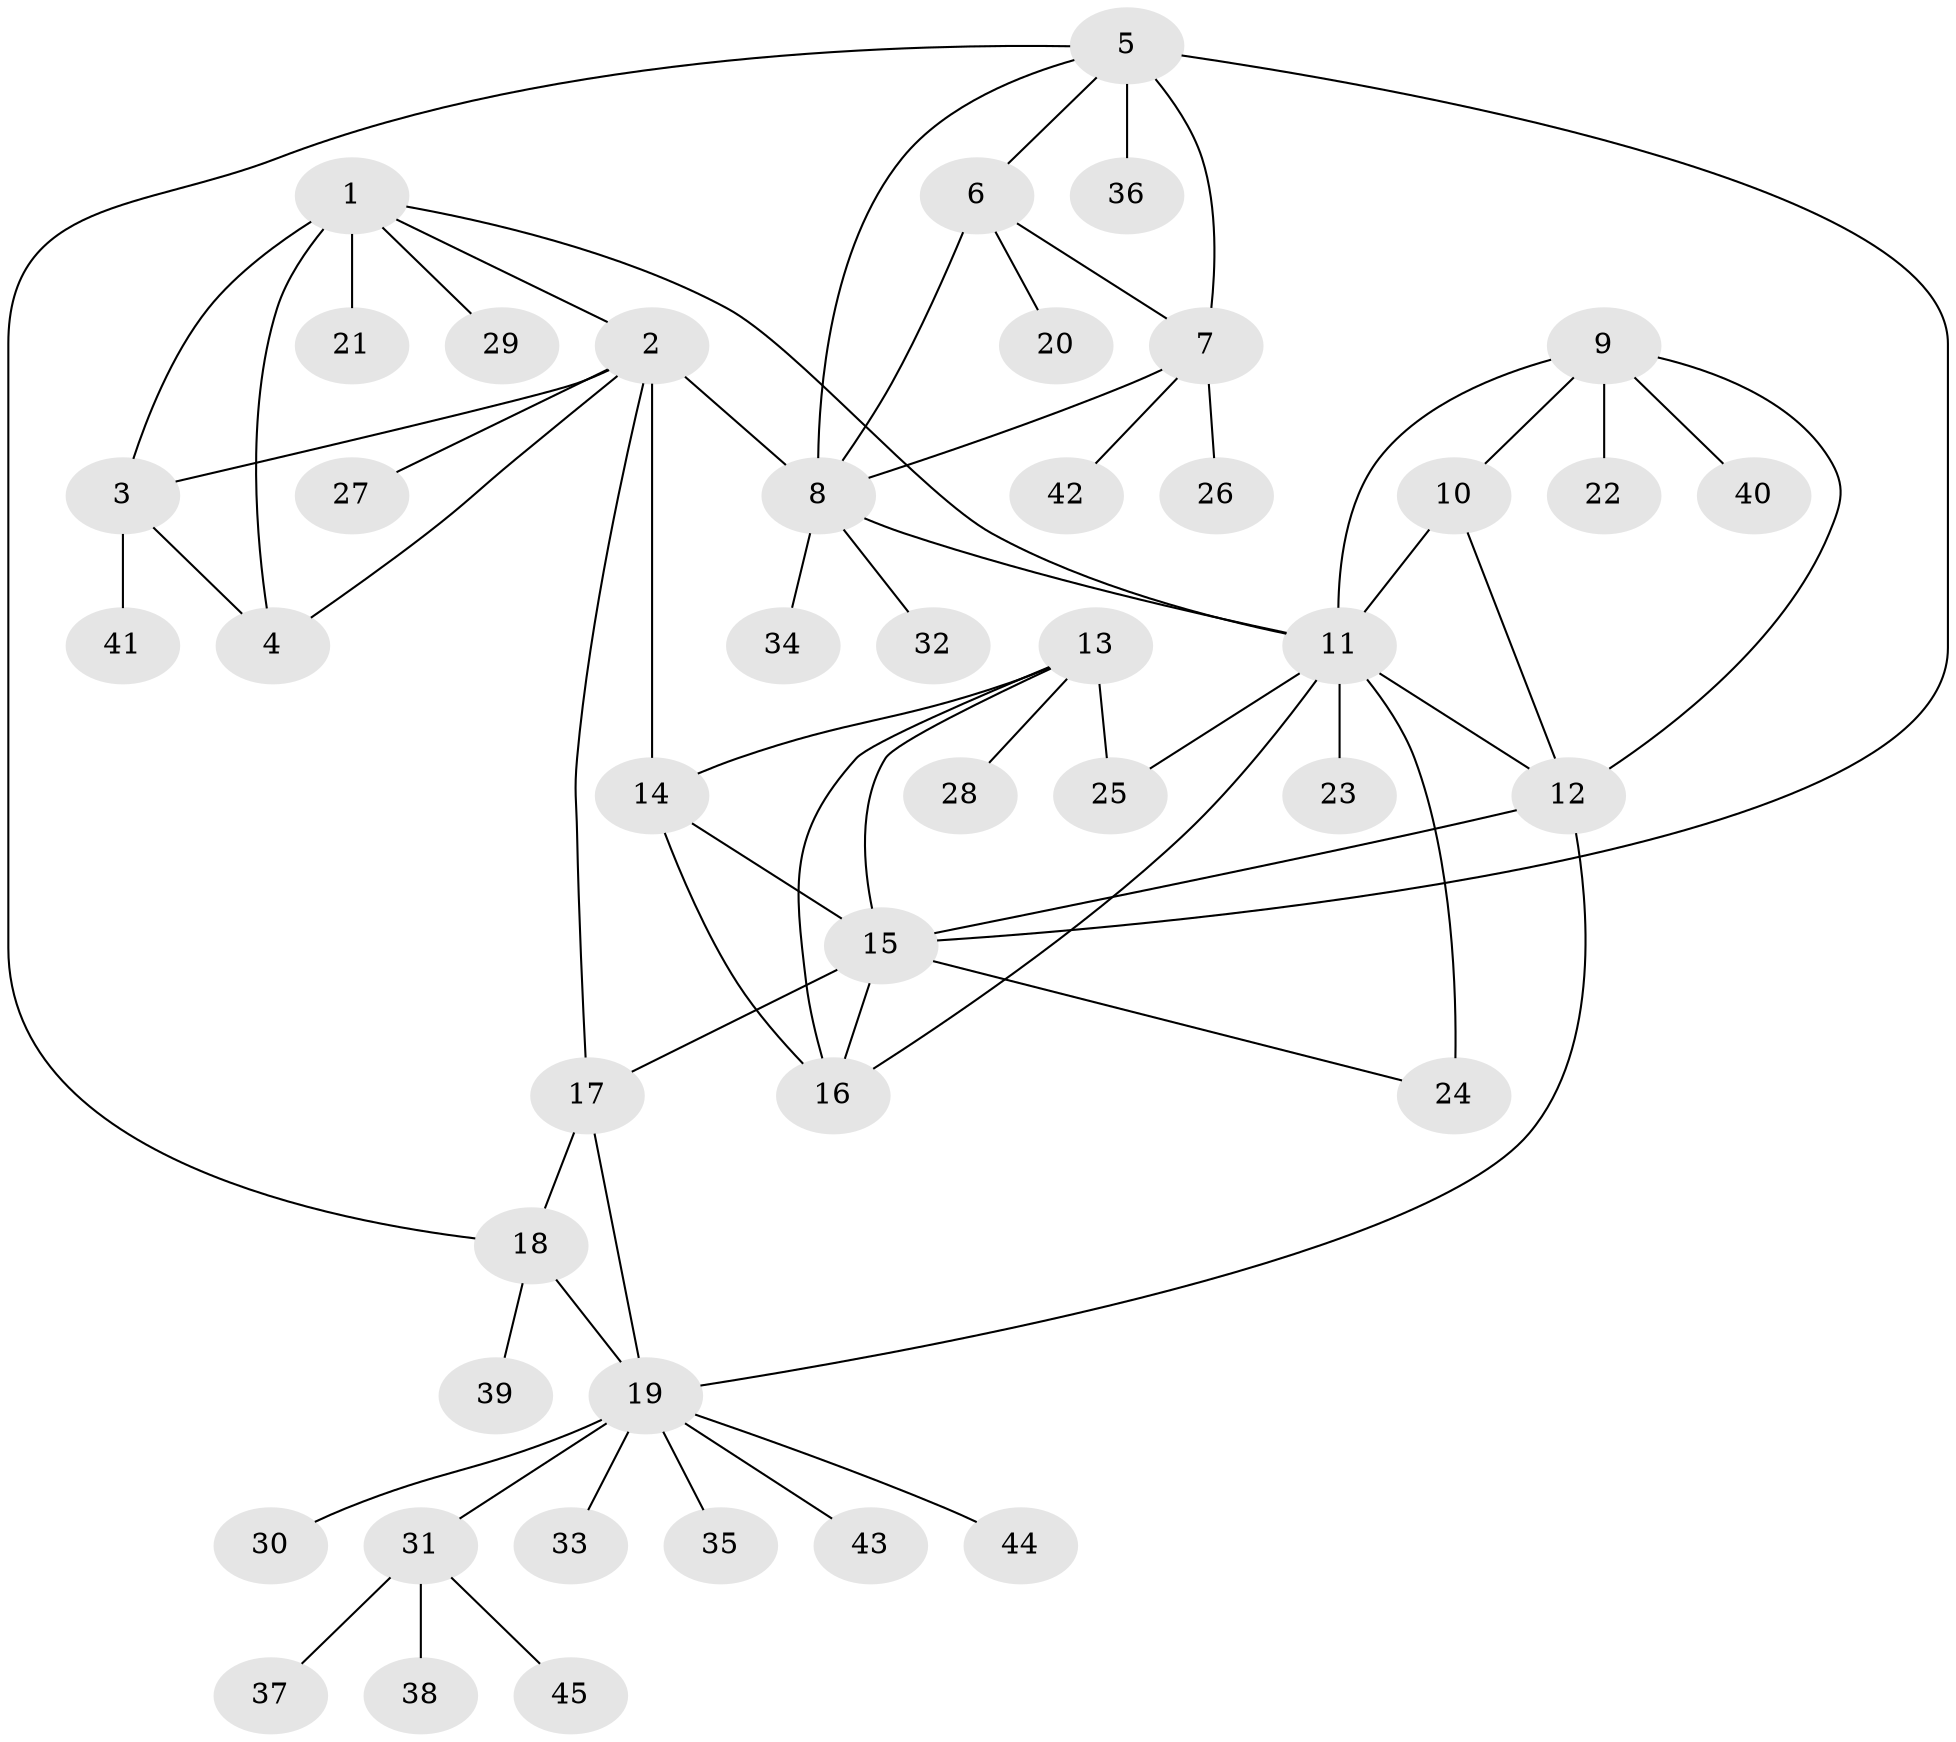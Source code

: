 // original degree distribution, {13: 0.011235955056179775, 8: 0.033707865168539325, 5: 0.056179775280898875, 4: 0.0449438202247191, 11: 0.033707865168539325, 6: 0.033707865168539325, 7: 0.011235955056179775, 9: 0.011235955056179775, 1: 0.6404494382022472, 2: 0.12359550561797752}
// Generated by graph-tools (version 1.1) at 2025/52/03/04/25 22:52:47]
// undirected, 45 vertices, 66 edges
graph export_dot {
  node [color=gray90,style=filled];
  1;
  2;
  3;
  4;
  5;
  6;
  7;
  8;
  9;
  10;
  11;
  12;
  13;
  14;
  15;
  16;
  17;
  18;
  19;
  20;
  21;
  22;
  23;
  24;
  25;
  26;
  27;
  28;
  29;
  30;
  31;
  32;
  33;
  34;
  35;
  36;
  37;
  38;
  39;
  40;
  41;
  42;
  43;
  44;
  45;
  1 -- 2 [weight=1.0];
  1 -- 3 [weight=1.0];
  1 -- 4 [weight=1.0];
  1 -- 11 [weight=1.0];
  1 -- 21 [weight=7.0];
  1 -- 29 [weight=1.0];
  2 -- 3 [weight=1.0];
  2 -- 4 [weight=1.0];
  2 -- 8 [weight=1.0];
  2 -- 14 [weight=1.0];
  2 -- 17 [weight=1.0];
  2 -- 27 [weight=1.0];
  3 -- 4 [weight=1.0];
  3 -- 41 [weight=1.0];
  5 -- 6 [weight=1.0];
  5 -- 7 [weight=1.0];
  5 -- 8 [weight=1.0];
  5 -- 15 [weight=1.0];
  5 -- 18 [weight=1.0];
  5 -- 36 [weight=5.0];
  6 -- 7 [weight=1.0];
  6 -- 8 [weight=1.0];
  6 -- 20 [weight=1.0];
  7 -- 8 [weight=1.0];
  7 -- 26 [weight=1.0];
  7 -- 42 [weight=1.0];
  8 -- 11 [weight=1.0];
  8 -- 32 [weight=1.0];
  8 -- 34 [weight=1.0];
  9 -- 10 [weight=1.0];
  9 -- 11 [weight=1.0];
  9 -- 12 [weight=1.0];
  9 -- 22 [weight=1.0];
  9 -- 40 [weight=1.0];
  10 -- 11 [weight=1.0];
  10 -- 12 [weight=4.0];
  11 -- 12 [weight=1.0];
  11 -- 16 [weight=1.0];
  11 -- 23 [weight=1.0];
  11 -- 24 [weight=2.0];
  11 -- 25 [weight=1.0];
  12 -- 15 [weight=1.0];
  12 -- 19 [weight=1.0];
  13 -- 14 [weight=1.0];
  13 -- 15 [weight=1.0];
  13 -- 16 [weight=1.0];
  13 -- 25 [weight=4.0];
  13 -- 28 [weight=1.0];
  14 -- 15 [weight=1.0];
  14 -- 16 [weight=1.0];
  15 -- 16 [weight=1.0];
  15 -- 17 [weight=1.0];
  15 -- 24 [weight=1.0];
  17 -- 18 [weight=2.0];
  17 -- 19 [weight=2.0];
  18 -- 19 [weight=1.0];
  18 -- 39 [weight=1.0];
  19 -- 30 [weight=1.0];
  19 -- 31 [weight=1.0];
  19 -- 33 [weight=1.0];
  19 -- 35 [weight=1.0];
  19 -- 43 [weight=1.0];
  19 -- 44 [weight=1.0];
  31 -- 37 [weight=1.0];
  31 -- 38 [weight=1.0];
  31 -- 45 [weight=1.0];
}
